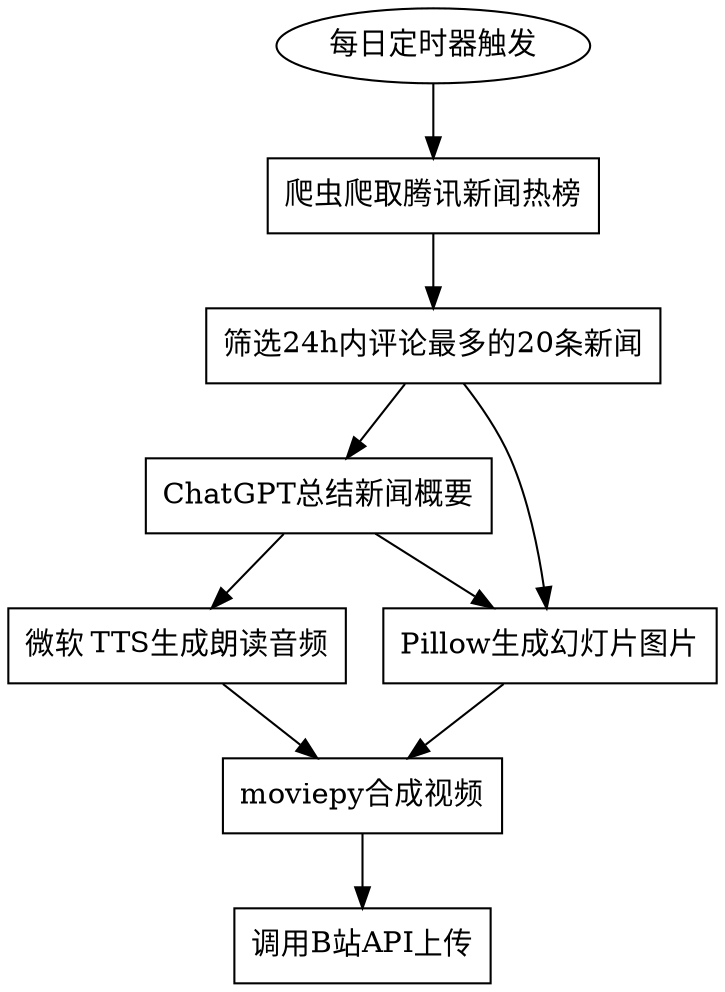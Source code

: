 digraph G {
  node [shape=box];
  
  n0 [label="每日定时器触发" shape=oval]
  n1 [label="爬虫爬取腾讯新闻热榜"]
  n2 [label="筛选24h内评论最多的20条新闻"]
  n3 [label="ChatGPT总结新闻概要"]
  n4 [label="微软 TTS生成朗读音频"]
  n5 [label="Pillow生成幻灯片图片"]
  n6 [label="moviepy合成视频"]
  n7 [label="调用B站API上传"]

  n0 -> n1;
  n1 -> n2;
  n2 -> n3;
  n3 -> n4;
  n2 -> n5;
  n3 -> n5;
  n4 -> n6;
  n5 -> n6;
  n6 -> n7;
}
